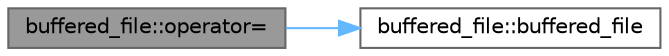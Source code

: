 digraph "buffered_file::operator="
{
 // LATEX_PDF_SIZE
  bgcolor="transparent";
  edge [fontname=Helvetica,fontsize=10,labelfontname=Helvetica,labelfontsize=10];
  node [fontname=Helvetica,fontsize=10,shape=box,height=0.2,width=0.4];
  rankdir="LR";
  Node1 [id="Node000001",label="buffered_file::operator=",height=0.2,width=0.4,color="gray40", fillcolor="grey60", style="filled", fontcolor="black",tooltip=" "];
  Node1 -> Node2 [id="edge2_Node000001_Node000002",color="steelblue1",style="solid",tooltip=" "];
  Node2 [id="Node000002",label="buffered_file::buffered_file",height=0.2,width=0.4,color="grey40", fillcolor="white", style="filled",URL="$classbuffered__file.html#a7b22b0c86770bc7ddddbeb8b73cd2e91",tooltip=" "];
}
